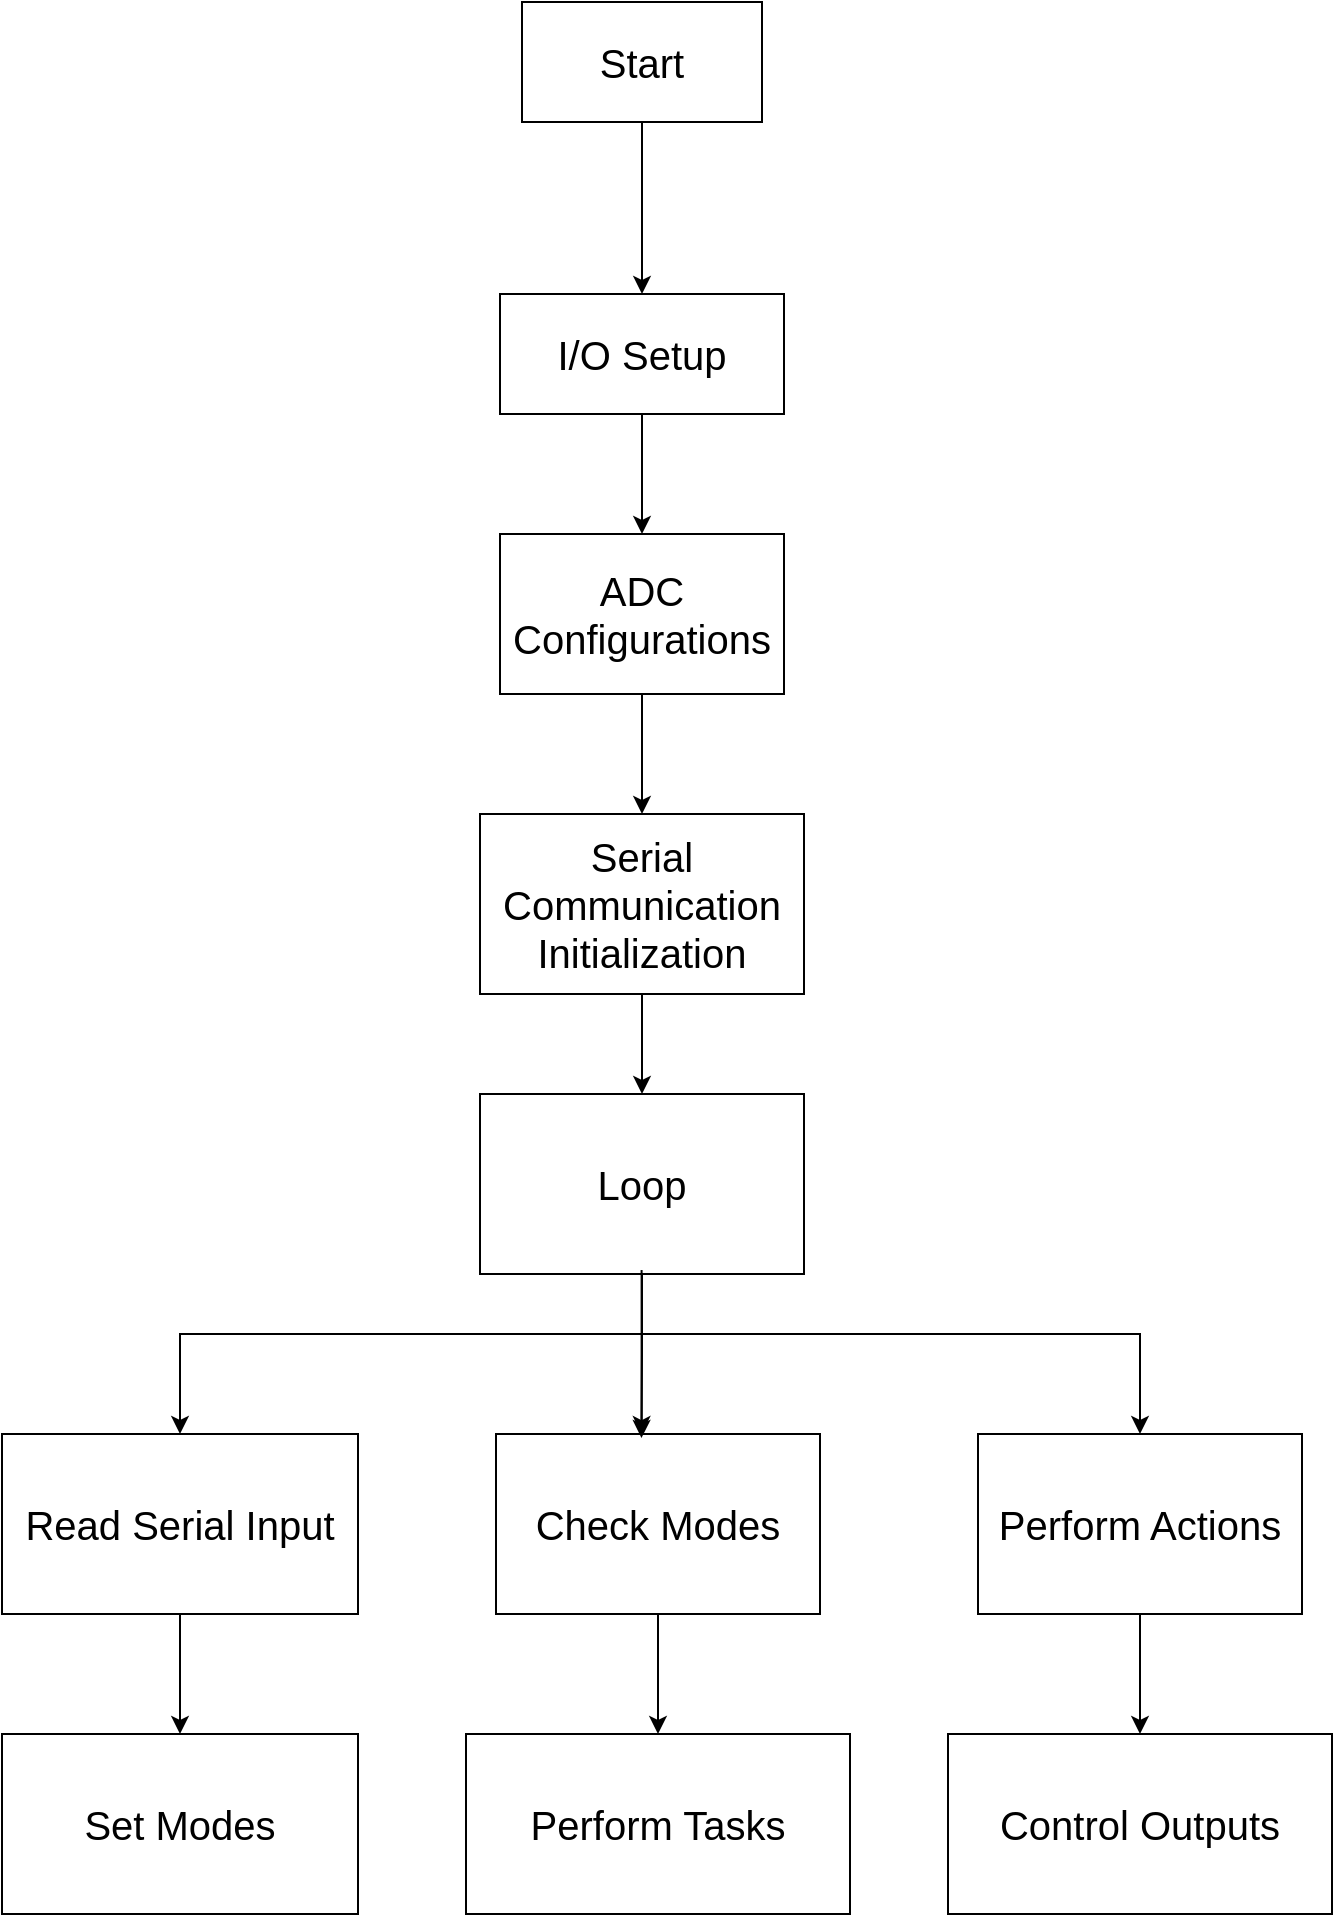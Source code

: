 <mxfile version="22.1.16" type="device">
  <diagram id="C5RBs43oDa-KdzZeNtuy" name="Page-1">
    <mxGraphModel dx="1764" dy="956" grid="1" gridSize="10" guides="1" tooltips="1" connect="1" arrows="1" fold="1" page="1" pageScale="1" pageWidth="827" pageHeight="1169" math="0" shadow="0">
      <root>
        <mxCell id="WIyWlLk6GJQsqaUBKTNV-0" />
        <mxCell id="WIyWlLk6GJQsqaUBKTNV-1" parent="WIyWlLk6GJQsqaUBKTNV-0" />
        <mxCell id="PYdOGEcOsfAcBJLriU0i-0" value="&lt;font style=&quot;font-size: 20px;&quot;&gt;Start&lt;/font&gt;" style="rounded=0;whiteSpace=wrap;html=1;" vertex="1" parent="WIyWlLk6GJQsqaUBKTNV-1">
          <mxGeometry x="341" y="107" width="120" height="60" as="geometry" />
        </mxCell>
        <mxCell id="PYdOGEcOsfAcBJLriU0i-1" value="&lt;font style=&quot;font-size: 20px;&quot;&gt;I/O Setup&lt;br&gt;&lt;/font&gt;" style="rounded=0;whiteSpace=wrap;html=1;" vertex="1" parent="WIyWlLk6GJQsqaUBKTNV-1">
          <mxGeometry x="330" y="253" width="142" height="60" as="geometry" />
        </mxCell>
        <mxCell id="PYdOGEcOsfAcBJLriU0i-2" value="" style="endArrow=classic;html=1;rounded=0;exitX=0.5;exitY=1;exitDx=0;exitDy=0;" edge="1" parent="WIyWlLk6GJQsqaUBKTNV-1" source="PYdOGEcOsfAcBJLriU0i-0" target="PYdOGEcOsfAcBJLriU0i-1">
          <mxGeometry width="50" height="50" relative="1" as="geometry">
            <mxPoint x="382" y="213" as="sourcePoint" />
            <mxPoint x="432" y="163" as="targetPoint" />
          </mxGeometry>
        </mxCell>
        <mxCell id="PYdOGEcOsfAcBJLriU0i-9" style="edgeStyle=orthogonalEdgeStyle;rounded=0;orthogonalLoop=1;jettySize=auto;html=1;entryX=0.5;entryY=0;entryDx=0;entryDy=0;" edge="1" parent="WIyWlLk6GJQsqaUBKTNV-1" source="PYdOGEcOsfAcBJLriU0i-4" target="PYdOGEcOsfAcBJLriU0i-6">
          <mxGeometry relative="1" as="geometry" />
        </mxCell>
        <mxCell id="PYdOGEcOsfAcBJLriU0i-4" value="&lt;font style=&quot;font-size: 20px;&quot;&gt;ADC Configurations&lt;br&gt;&lt;/font&gt;" style="rounded=0;whiteSpace=wrap;html=1;" vertex="1" parent="WIyWlLk6GJQsqaUBKTNV-1">
          <mxGeometry x="330" y="373" width="142" height="80" as="geometry" />
        </mxCell>
        <mxCell id="PYdOGEcOsfAcBJLriU0i-5" value="" style="endArrow=classic;html=1;rounded=0;exitX=0.5;exitY=1;exitDx=0;exitDy=0;" edge="1" source="PYdOGEcOsfAcBJLriU0i-1" target="PYdOGEcOsfAcBJLriU0i-4" parent="WIyWlLk6GJQsqaUBKTNV-1">
          <mxGeometry width="50" height="50" relative="1" as="geometry">
            <mxPoint x="401" y="463" as="sourcePoint" />
            <mxPoint x="432" y="459" as="targetPoint" />
          </mxGeometry>
        </mxCell>
        <mxCell id="PYdOGEcOsfAcBJLriU0i-14" style="edgeStyle=orthogonalEdgeStyle;rounded=0;orthogonalLoop=1;jettySize=auto;html=1;entryX=0.5;entryY=0;entryDx=0;entryDy=0;" edge="1" parent="WIyWlLk6GJQsqaUBKTNV-1" source="PYdOGEcOsfAcBJLriU0i-6" target="PYdOGEcOsfAcBJLriU0i-10">
          <mxGeometry relative="1" as="geometry" />
        </mxCell>
        <mxCell id="PYdOGEcOsfAcBJLriU0i-6" value="&lt;font style=&quot;font-size: 20px;&quot;&gt;Serial Communication Initialization&lt;br&gt;&lt;/font&gt;" style="rounded=0;whiteSpace=wrap;html=1;" vertex="1" parent="WIyWlLk6GJQsqaUBKTNV-1">
          <mxGeometry x="320" y="513" width="162" height="90" as="geometry" />
        </mxCell>
        <mxCell id="PYdOGEcOsfAcBJLriU0i-10" value="&lt;font style=&quot;font-size: 20px;&quot;&gt;Loop&lt;br&gt;&lt;/font&gt;" style="rounded=0;whiteSpace=wrap;html=1;" vertex="1" parent="WIyWlLk6GJQsqaUBKTNV-1">
          <mxGeometry x="320" y="653" width="162" height="90" as="geometry" />
        </mxCell>
        <mxCell id="PYdOGEcOsfAcBJLriU0i-26" style="edgeStyle=orthogonalEdgeStyle;rounded=0;orthogonalLoop=1;jettySize=auto;html=1;entryX=0.5;entryY=0;entryDx=0;entryDy=0;" edge="1" parent="WIyWlLk6GJQsqaUBKTNV-1" source="PYdOGEcOsfAcBJLriU0i-15" target="PYdOGEcOsfAcBJLriU0i-24">
          <mxGeometry relative="1" as="geometry" />
        </mxCell>
        <mxCell id="PYdOGEcOsfAcBJLriU0i-15" value="&lt;font style=&quot;font-size: 20px;&quot;&gt;Read Serial Input&lt;br&gt;&lt;/font&gt;" style="rounded=0;whiteSpace=wrap;html=1;" vertex="1" parent="WIyWlLk6GJQsqaUBKTNV-1">
          <mxGeometry x="81" y="823" width="178" height="90" as="geometry" />
        </mxCell>
        <mxCell id="PYdOGEcOsfAcBJLriU0i-30" style="edgeStyle=orthogonalEdgeStyle;rounded=0;orthogonalLoop=1;jettySize=auto;html=1;entryX=0.5;entryY=0;entryDx=0;entryDy=0;" edge="1" parent="WIyWlLk6GJQsqaUBKTNV-1" source="PYdOGEcOsfAcBJLriU0i-16" target="PYdOGEcOsfAcBJLriU0i-28">
          <mxGeometry relative="1" as="geometry" />
        </mxCell>
        <mxCell id="PYdOGEcOsfAcBJLriU0i-16" value="&lt;font style=&quot;font-size: 20px;&quot;&gt;Check Modes&lt;br&gt;&lt;/font&gt;" style="rounded=0;whiteSpace=wrap;html=1;" vertex="1" parent="WIyWlLk6GJQsqaUBKTNV-1">
          <mxGeometry x="328" y="823" width="162" height="90" as="geometry" />
        </mxCell>
        <mxCell id="PYdOGEcOsfAcBJLriU0i-32" style="edgeStyle=orthogonalEdgeStyle;rounded=0;orthogonalLoop=1;jettySize=auto;html=1;entryX=0.5;entryY=0;entryDx=0;entryDy=0;" edge="1" parent="WIyWlLk6GJQsqaUBKTNV-1" source="PYdOGEcOsfAcBJLriU0i-17" target="PYdOGEcOsfAcBJLriU0i-31">
          <mxGeometry relative="1" as="geometry" />
        </mxCell>
        <mxCell id="PYdOGEcOsfAcBJLriU0i-17" value="&lt;font style=&quot;font-size: 20px;&quot;&gt;Perform Actions&lt;br&gt;&lt;/font&gt;" style="rounded=0;whiteSpace=wrap;html=1;" vertex="1" parent="WIyWlLk6GJQsqaUBKTNV-1">
          <mxGeometry x="569" y="823" width="162" height="90" as="geometry" />
        </mxCell>
        <mxCell id="PYdOGEcOsfAcBJLriU0i-19" style="edgeStyle=orthogonalEdgeStyle;rounded=0;orthogonalLoop=1;jettySize=auto;html=1;entryX=0.449;entryY=0.022;entryDx=0;entryDy=0;entryPerimeter=0;" edge="1" parent="WIyWlLk6GJQsqaUBKTNV-1" source="PYdOGEcOsfAcBJLriU0i-10" target="PYdOGEcOsfAcBJLriU0i-16">
          <mxGeometry relative="1" as="geometry" />
        </mxCell>
        <mxCell id="PYdOGEcOsfAcBJLriU0i-20" style="edgeStyle=orthogonalEdgeStyle;rounded=0;orthogonalLoop=1;jettySize=auto;html=1;entryX=0.449;entryY=0.022;entryDx=0;entryDy=0;entryPerimeter=0;" edge="1" parent="WIyWlLk6GJQsqaUBKTNV-1">
          <mxGeometry relative="1" as="geometry">
            <mxPoint x="400.8" y="741.02" as="sourcePoint" />
            <mxPoint x="400.8" y="823.02" as="targetPoint" />
          </mxGeometry>
        </mxCell>
        <mxCell id="PYdOGEcOsfAcBJLriU0i-22" value="" style="endArrow=classic;html=1;rounded=0;entryX=0.5;entryY=0;entryDx=0;entryDy=0;" edge="1" parent="WIyWlLk6GJQsqaUBKTNV-1" target="PYdOGEcOsfAcBJLriU0i-15">
          <mxGeometry width="50" height="50" relative="1" as="geometry">
            <mxPoint x="402" y="773" as="sourcePoint" />
            <mxPoint x="170" y="823" as="targetPoint" />
            <Array as="points">
              <mxPoint x="170" y="773" />
            </Array>
          </mxGeometry>
        </mxCell>
        <mxCell id="PYdOGEcOsfAcBJLriU0i-23" value="" style="endArrow=classic;html=1;rounded=0;entryX=0.5;entryY=0;entryDx=0;entryDy=0;" edge="1" parent="WIyWlLk6GJQsqaUBKTNV-1" target="PYdOGEcOsfAcBJLriU0i-17">
          <mxGeometry width="50" height="50" relative="1" as="geometry">
            <mxPoint x="402" y="773" as="sourcePoint" />
            <mxPoint x="582" y="863" as="targetPoint" />
            <Array as="points">
              <mxPoint x="650" y="773" />
            </Array>
          </mxGeometry>
        </mxCell>
        <mxCell id="PYdOGEcOsfAcBJLriU0i-24" value="&lt;font style=&quot;font-size: 20px;&quot;&gt;Set Modes&lt;br&gt;&lt;/font&gt;" style="rounded=0;whiteSpace=wrap;html=1;" vertex="1" parent="WIyWlLk6GJQsqaUBKTNV-1">
          <mxGeometry x="81" y="973" width="178" height="90" as="geometry" />
        </mxCell>
        <mxCell id="PYdOGEcOsfAcBJLriU0i-28" value="&lt;font style=&quot;font-size: 20px;&quot;&gt;Perform Tasks&lt;br&gt;&lt;/font&gt;" style="rounded=0;whiteSpace=wrap;html=1;" vertex="1" parent="WIyWlLk6GJQsqaUBKTNV-1">
          <mxGeometry x="313" y="973" width="192" height="90" as="geometry" />
        </mxCell>
        <mxCell id="PYdOGEcOsfAcBJLriU0i-31" value="&lt;font style=&quot;font-size: 20px;&quot;&gt;Control Outputs&lt;br&gt;&lt;/font&gt;" style="rounded=0;whiteSpace=wrap;html=1;" vertex="1" parent="WIyWlLk6GJQsqaUBKTNV-1">
          <mxGeometry x="554" y="973" width="192" height="90" as="geometry" />
        </mxCell>
      </root>
    </mxGraphModel>
  </diagram>
</mxfile>
